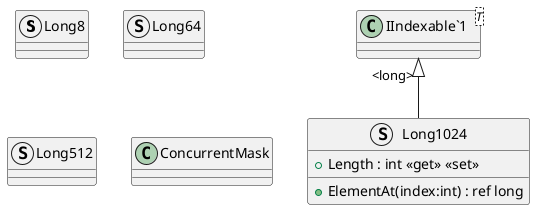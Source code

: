 @startuml
struct Long8 {
}
struct Long64 {
}
struct Long512 {
}
struct Long1024 {
    + Length : int <<get>> <<set>>
    + ElementAt(index:int) : ref long
}
class ConcurrentMask {
}
class "IIndexable`1"<T> {
}
"IIndexable`1" "<long>" <|-- Long1024
@enduml
